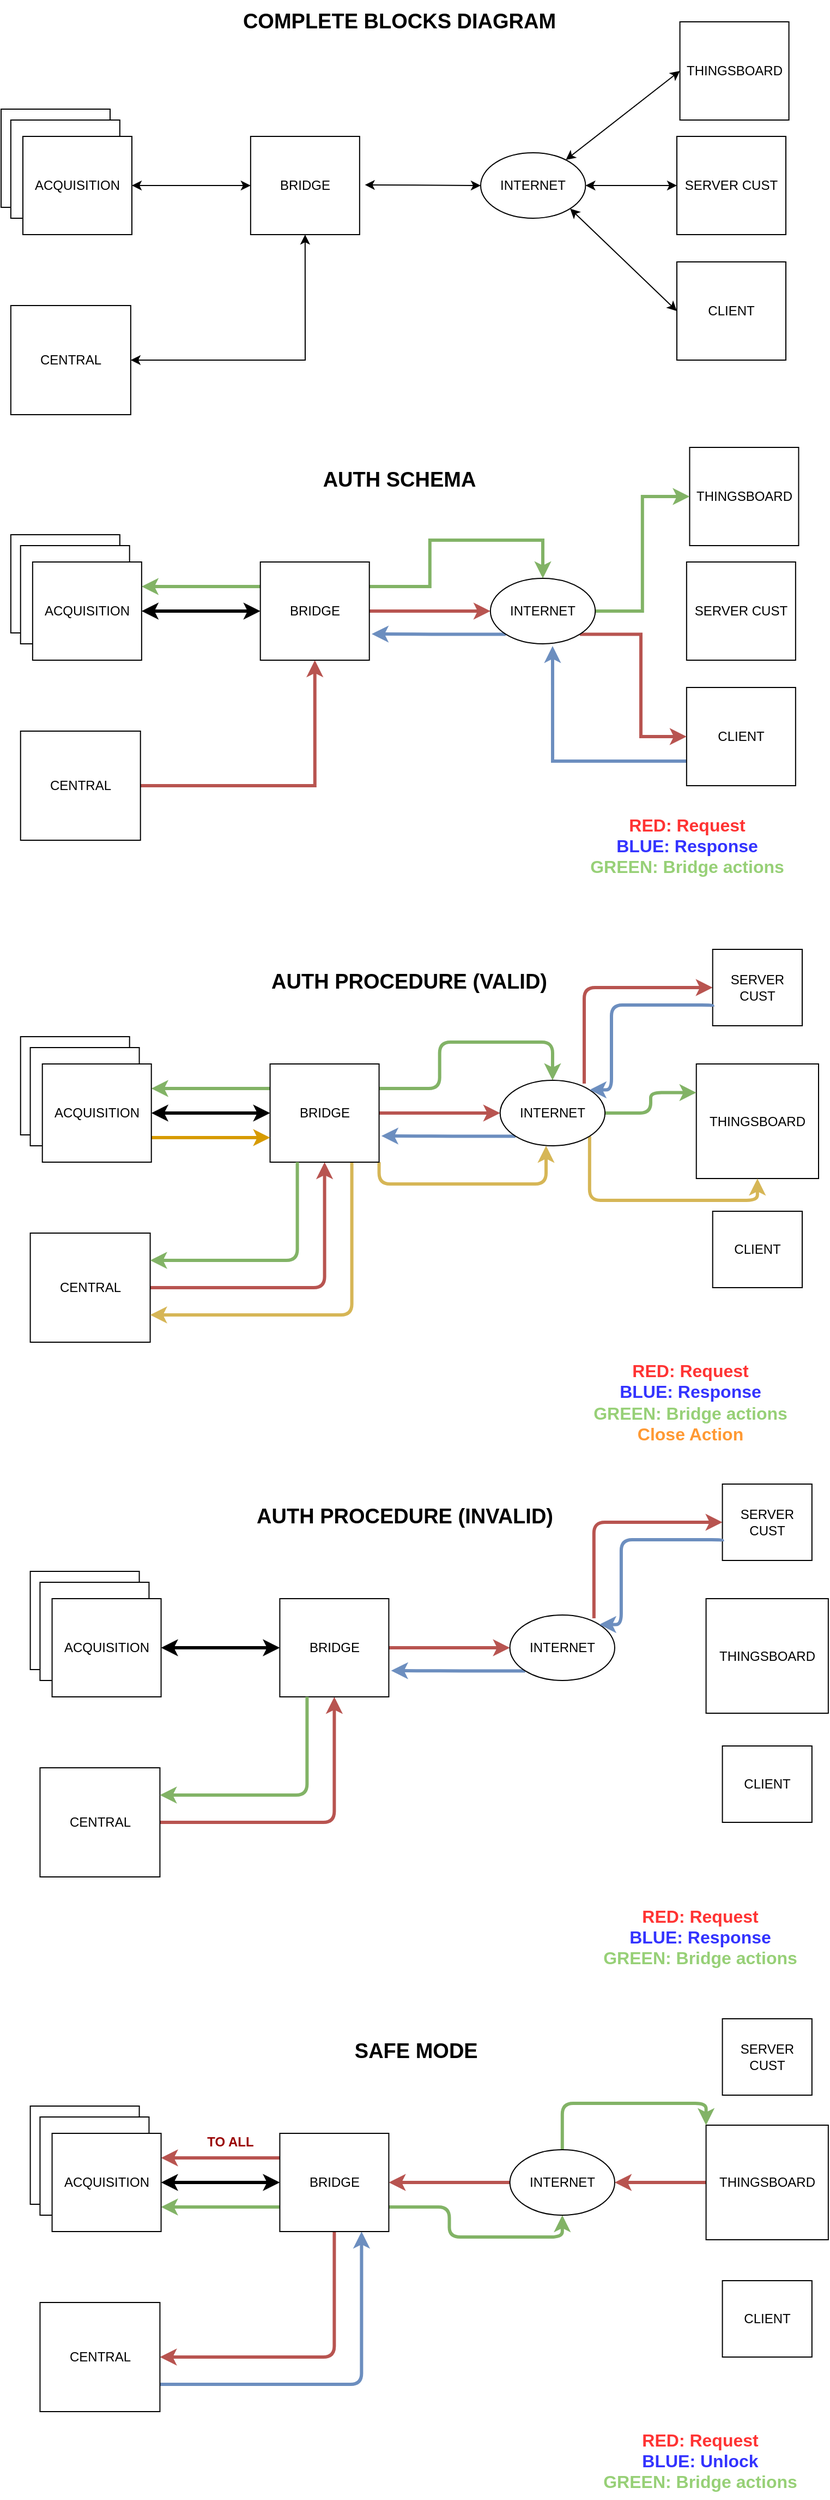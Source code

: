 <mxfile version="21.5.0" type="device" pages="2">
  <diagram name="Page-1" id="tv-AhiaSVwLx9br4D9yf">
    <mxGraphModel dx="1948" dy="828" grid="1" gridSize="10" guides="1" tooltips="1" connect="1" arrows="1" fold="1" page="1" pageScale="1" pageWidth="850" pageHeight="1100" math="0" shadow="0">
      <root>
        <mxCell id="0" />
        <mxCell id="1" parent="0" />
        <mxCell id="O8kWR0iNUAdugBbJLwA--17" value="" style="rounded=0;whiteSpace=wrap;html=1;fillColor=none;" parent="1" vertex="1">
          <mxGeometry x="-790" y="140" width="100" height="90" as="geometry" />
        </mxCell>
        <mxCell id="mGVc_dKUWnSlSUrjzq1a-13" value="CENTRAL" style="rounded=0;whiteSpace=wrap;html=1;" parent="1" vertex="1">
          <mxGeometry x="-781.07" y="320" width="110" height="100" as="geometry" />
        </mxCell>
        <mxCell id="O8kWR0iNUAdugBbJLwA--2" value="BRIDGE" style="rounded=0;whiteSpace=wrap;html=1;" parent="1" vertex="1">
          <mxGeometry x="-561.07" y="165" width="100" height="90" as="geometry" />
        </mxCell>
        <mxCell id="O8kWR0iNUAdugBbJLwA--4" value="THINGSBOARD" style="rounded=0;whiteSpace=wrap;html=1;" parent="1" vertex="1">
          <mxGeometry x="-167.2" y="60" width="100" height="90" as="geometry" />
        </mxCell>
        <mxCell id="O8kWR0iNUAdugBbJLwA--5" value="SERVER CUST" style="rounded=0;whiteSpace=wrap;html=1;" parent="1" vertex="1">
          <mxGeometry x="-170" y="165" width="100" height="90" as="geometry" />
        </mxCell>
        <mxCell id="O8kWR0iNUAdugBbJLwA--6" value="CLIENT" style="rounded=0;whiteSpace=wrap;html=1;" parent="1" vertex="1">
          <mxGeometry x="-170.0" y="280" width="100" height="90" as="geometry" />
        </mxCell>
        <mxCell id="O8kWR0iNUAdugBbJLwA--8" value="" style="endArrow=classic;startArrow=classic;html=1;rounded=0;entryX=0;entryY=0.5;entryDx=0;entryDy=0;exitX=1;exitY=0.5;exitDx=0;exitDy=0;" parent="1" source="O8kWR0iNUAdugBbJLwA--1" target="O8kWR0iNUAdugBbJLwA--2" edge="1">
          <mxGeometry width="50" height="50" relative="1" as="geometry">
            <mxPoint x="-600.07" y="260" as="sourcePoint" />
            <mxPoint x="-550.07" y="210" as="targetPoint" />
          </mxGeometry>
        </mxCell>
        <mxCell id="O8kWR0iNUAdugBbJLwA--9" value="INTERNET" style="ellipse;whiteSpace=wrap;html=1;" parent="1" vertex="1">
          <mxGeometry x="-350" y="180" width="96.2" height="60" as="geometry" />
        </mxCell>
        <mxCell id="O8kWR0iNUAdugBbJLwA--10" value="" style="endArrow=classic;startArrow=classic;html=1;rounded=0;entryX=0;entryY=0.5;entryDx=0;entryDy=0;exitX=1;exitY=0.5;exitDx=0;exitDy=0;" parent="1" target="O8kWR0iNUAdugBbJLwA--9" edge="1">
          <mxGeometry width="50" height="50" relative="1" as="geometry">
            <mxPoint x="-456.2" y="209.41" as="sourcePoint" />
            <mxPoint x="-356.2" y="209.41" as="targetPoint" />
          </mxGeometry>
        </mxCell>
        <mxCell id="O8kWR0iNUAdugBbJLwA--16" value="" style="rounded=0;whiteSpace=wrap;html=1;" parent="1" vertex="1">
          <mxGeometry x="-781.07" y="150" width="100" height="90" as="geometry" />
        </mxCell>
        <mxCell id="O8kWR0iNUAdugBbJLwA--13" value="" style="endArrow=classic;startArrow=classic;html=1;rounded=0;entryX=0;entryY=0.5;entryDx=0;entryDy=0;" parent="1" source="O8kWR0iNUAdugBbJLwA--9" target="O8kWR0iNUAdugBbJLwA--4" edge="1">
          <mxGeometry width="50" height="50" relative="1" as="geometry">
            <mxPoint x="-306.2" y="148.53" as="sourcePoint" />
            <mxPoint x="-200" y="149.12" as="targetPoint" />
          </mxGeometry>
        </mxCell>
        <mxCell id="O8kWR0iNUAdugBbJLwA--1" value="ACQUISITION" style="rounded=0;whiteSpace=wrap;html=1;" parent="1" vertex="1">
          <mxGeometry x="-770" y="165" width="100" height="90" as="geometry" />
        </mxCell>
        <mxCell id="O8kWR0iNUAdugBbJLwA--20" value="" style="endArrow=classic;startArrow=classic;html=1;rounded=0;exitX=1;exitY=0.5;exitDx=0;exitDy=0;entryX=0.5;entryY=1;entryDx=0;entryDy=0;" parent="1" source="mGVc_dKUWnSlSUrjzq1a-13" target="O8kWR0iNUAdugBbJLwA--2" edge="1">
          <mxGeometry width="50" height="50" relative="1" as="geometry">
            <mxPoint x="-611.27" y="360" as="sourcePoint" />
            <mxPoint x="-450" y="300" as="targetPoint" />
            <Array as="points">
              <mxPoint x="-511" y="370" />
            </Array>
          </mxGeometry>
        </mxCell>
        <mxCell id="O8kWR0iNUAdugBbJLwA--21" value="&lt;font style=&quot;font-size: 19px;&quot;&gt;&lt;b&gt;COMPLETE BLOCKS DIAGRAM&lt;/b&gt;&lt;/font&gt;" style="text;html=1;align=center;verticalAlign=middle;resizable=0;points=[];autosize=1;strokeColor=none;fillColor=none;" parent="1" vertex="1">
          <mxGeometry x="-580" y="40" width="310" height="40" as="geometry" />
        </mxCell>
        <mxCell id="O8kWR0iNUAdugBbJLwA--23" value="" style="endArrow=classic;startArrow=classic;html=1;rounded=0;entryX=0;entryY=0.5;entryDx=0;entryDy=0;exitX=1;exitY=0.5;exitDx=0;exitDy=0;" parent="1" source="O8kWR0iNUAdugBbJLwA--9" target="O8kWR0iNUAdugBbJLwA--5" edge="1">
          <mxGeometry width="50" height="50" relative="1" as="geometry">
            <mxPoint x="-262" y="197" as="sourcePoint" />
            <mxPoint x="-157" y="115" as="targetPoint" />
          </mxGeometry>
        </mxCell>
        <mxCell id="O8kWR0iNUAdugBbJLwA--24" value="" style="endArrow=classic;startArrow=classic;html=1;rounded=0;entryX=0;entryY=0.5;entryDx=0;entryDy=0;exitX=1;exitY=1;exitDx=0;exitDy=0;" parent="1" source="O8kWR0iNUAdugBbJLwA--9" target="O8kWR0iNUAdugBbJLwA--6" edge="1">
          <mxGeometry width="50" height="50" relative="1" as="geometry">
            <mxPoint x="-254" y="280" as="sourcePoint" />
            <mxPoint x="-160" y="280" as="targetPoint" />
          </mxGeometry>
        </mxCell>
        <mxCell id="0I3GiNlKsipCLSmOAgSQ-1" value="&lt;font style=&quot;font-size: 19px;&quot;&gt;&lt;b&gt;AUTH SCHEMA&lt;/b&gt;&lt;/font&gt;" style="text;html=1;align=center;verticalAlign=middle;resizable=0;points=[];autosize=1;strokeColor=none;fillColor=none;" vertex="1" parent="1">
          <mxGeometry x="-505" y="460" width="160" height="40" as="geometry" />
        </mxCell>
        <mxCell id="0I3GiNlKsipCLSmOAgSQ-2" value="" style="rounded=0;whiteSpace=wrap;html=1;fillColor=none;" vertex="1" parent="1">
          <mxGeometry x="-781.07" y="530" width="100" height="90" as="geometry" />
        </mxCell>
        <mxCell id="0I3GiNlKsipCLSmOAgSQ-17" style="edgeStyle=orthogonalEdgeStyle;rounded=0;orthogonalLoop=1;jettySize=auto;html=1;entryX=0.5;entryY=1;entryDx=0;entryDy=0;fillColor=#f8cecc;strokeColor=#b85450;strokeWidth=3;" edge="1" parent="1" source="0I3GiNlKsipCLSmOAgSQ-3" target="0I3GiNlKsipCLSmOAgSQ-4">
          <mxGeometry relative="1" as="geometry" />
        </mxCell>
        <mxCell id="0I3GiNlKsipCLSmOAgSQ-3" value="CENTRAL" style="rounded=0;whiteSpace=wrap;html=1;" vertex="1" parent="1">
          <mxGeometry x="-772.14" y="710" width="110" height="100" as="geometry" />
        </mxCell>
        <mxCell id="0I3GiNlKsipCLSmOAgSQ-18" style="edgeStyle=orthogonalEdgeStyle;rounded=0;orthogonalLoop=1;jettySize=auto;html=1;fillColor=#f8cecc;strokeColor=#b85450;strokeWidth=3;" edge="1" parent="1" source="0I3GiNlKsipCLSmOAgSQ-4" target="0I3GiNlKsipCLSmOAgSQ-9">
          <mxGeometry relative="1" as="geometry" />
        </mxCell>
        <mxCell id="0I3GiNlKsipCLSmOAgSQ-22" style="edgeStyle=orthogonalEdgeStyle;rounded=1;orthogonalLoop=1;jettySize=auto;html=1;exitX=0;exitY=0.25;exitDx=0;exitDy=0;entryX=1;entryY=0.25;entryDx=0;entryDy=0;fillColor=#d5e8d4;strokeColor=#82b366;strokeWidth=3;" edge="1" parent="1" source="0I3GiNlKsipCLSmOAgSQ-4" target="0I3GiNlKsipCLSmOAgSQ-13">
          <mxGeometry relative="1" as="geometry" />
        </mxCell>
        <mxCell id="0I3GiNlKsipCLSmOAgSQ-23" style="edgeStyle=orthogonalEdgeStyle;rounded=0;orthogonalLoop=1;jettySize=auto;html=1;exitX=1;exitY=0.25;exitDx=0;exitDy=0;entryX=0.5;entryY=0;entryDx=0;entryDy=0;fillColor=#d5e8d4;strokeColor=#82b366;strokeWidth=3;" edge="1" parent="1" source="0I3GiNlKsipCLSmOAgSQ-4" target="0I3GiNlKsipCLSmOAgSQ-9">
          <mxGeometry relative="1" as="geometry" />
        </mxCell>
        <mxCell id="0I3GiNlKsipCLSmOAgSQ-4" value="BRIDGE" style="rounded=0;whiteSpace=wrap;html=1;" vertex="1" parent="1">
          <mxGeometry x="-552.14" y="555" width="100" height="90" as="geometry" />
        </mxCell>
        <mxCell id="0I3GiNlKsipCLSmOAgSQ-5" value="THINGSBOARD" style="rounded=0;whiteSpace=wrap;html=1;" vertex="1" parent="1">
          <mxGeometry x="-158.27" y="450" width="100" height="90" as="geometry" />
        </mxCell>
        <mxCell id="0I3GiNlKsipCLSmOAgSQ-6" value="SERVER CUST" style="rounded=0;whiteSpace=wrap;html=1;" vertex="1" parent="1">
          <mxGeometry x="-161.07" y="555" width="100" height="90" as="geometry" />
        </mxCell>
        <mxCell id="0I3GiNlKsipCLSmOAgSQ-20" style="edgeStyle=orthogonalEdgeStyle;rounded=0;orthogonalLoop=1;jettySize=auto;html=1;exitX=0;exitY=0.75;exitDx=0;exitDy=0;entryX=0.593;entryY=1.033;entryDx=0;entryDy=0;entryPerimeter=0;fillColor=#dae8fc;strokeColor=#6c8ebf;strokeWidth=3;" edge="1" parent="1" source="0I3GiNlKsipCLSmOAgSQ-7" target="0I3GiNlKsipCLSmOAgSQ-9">
          <mxGeometry relative="1" as="geometry" />
        </mxCell>
        <mxCell id="0I3GiNlKsipCLSmOAgSQ-7" value="CLIENT" style="rounded=0;whiteSpace=wrap;html=1;" vertex="1" parent="1">
          <mxGeometry x="-161.07" y="670" width="100" height="90" as="geometry" />
        </mxCell>
        <mxCell id="0I3GiNlKsipCLSmOAgSQ-8" value="" style="endArrow=classic;startArrow=classic;html=1;rounded=0;entryX=0;entryY=0.5;entryDx=0;entryDy=0;exitX=1;exitY=0.5;exitDx=0;exitDy=0;strokeWidth=3;" edge="1" parent="1" source="0I3GiNlKsipCLSmOAgSQ-13" target="0I3GiNlKsipCLSmOAgSQ-4">
          <mxGeometry width="50" height="50" relative="1" as="geometry">
            <mxPoint x="-591.14" y="650" as="sourcePoint" />
            <mxPoint x="-541.14" y="600" as="targetPoint" />
          </mxGeometry>
        </mxCell>
        <mxCell id="0I3GiNlKsipCLSmOAgSQ-19" style="edgeStyle=orthogonalEdgeStyle;rounded=0;orthogonalLoop=1;jettySize=auto;html=1;exitX=1;exitY=1;exitDx=0;exitDy=0;entryX=0;entryY=0.5;entryDx=0;entryDy=0;fillColor=#f8cecc;strokeColor=#b85450;strokeWidth=3;" edge="1" parent="1" source="0I3GiNlKsipCLSmOAgSQ-9" target="0I3GiNlKsipCLSmOAgSQ-7">
          <mxGeometry relative="1" as="geometry" />
        </mxCell>
        <mxCell id="0I3GiNlKsipCLSmOAgSQ-21" style="edgeStyle=orthogonalEdgeStyle;rounded=0;orthogonalLoop=1;jettySize=auto;html=1;exitX=0;exitY=1;exitDx=0;exitDy=0;fillColor=#dae8fc;strokeColor=#6c8ebf;strokeWidth=3;" edge="1" parent="1" source="0I3GiNlKsipCLSmOAgSQ-9">
          <mxGeometry relative="1" as="geometry">
            <mxPoint x="-450" y="621" as="targetPoint" />
          </mxGeometry>
        </mxCell>
        <mxCell id="0I3GiNlKsipCLSmOAgSQ-24" style="edgeStyle=orthogonalEdgeStyle;rounded=0;orthogonalLoop=1;jettySize=auto;html=1;exitX=1;exitY=0.5;exitDx=0;exitDy=0;entryX=0;entryY=0.5;entryDx=0;entryDy=0;fillColor=#d5e8d4;strokeColor=#82b366;strokeWidth=3;" edge="1" parent="1" source="0I3GiNlKsipCLSmOAgSQ-9" target="0I3GiNlKsipCLSmOAgSQ-5">
          <mxGeometry relative="1" as="geometry" />
        </mxCell>
        <mxCell id="0I3GiNlKsipCLSmOAgSQ-9" value="INTERNET" style="ellipse;whiteSpace=wrap;html=1;" vertex="1" parent="1">
          <mxGeometry x="-341.07" y="570" width="96.2" height="60" as="geometry" />
        </mxCell>
        <mxCell id="0I3GiNlKsipCLSmOAgSQ-11" value="" style="rounded=0;whiteSpace=wrap;html=1;" vertex="1" parent="1">
          <mxGeometry x="-772.14" y="540" width="100" height="90" as="geometry" />
        </mxCell>
        <mxCell id="0I3GiNlKsipCLSmOAgSQ-13" value="ACQUISITION" style="rounded=0;whiteSpace=wrap;html=1;" vertex="1" parent="1">
          <mxGeometry x="-761.07" y="555" width="100" height="90" as="geometry" />
        </mxCell>
        <mxCell id="0I3GiNlKsipCLSmOAgSQ-26" value="&lt;font style=&quot;font-size: 19px;&quot;&gt;&lt;b&gt;AUTH PROCEDURE (VALID)&lt;/b&gt;&lt;/font&gt;" style="text;html=1;align=center;verticalAlign=middle;resizable=0;points=[];autosize=1;strokeColor=none;fillColor=none;" vertex="1" parent="1">
          <mxGeometry x="-556.07" y="920" width="280" height="40" as="geometry" />
        </mxCell>
        <mxCell id="0I3GiNlKsipCLSmOAgSQ-27" value="" style="rounded=0;whiteSpace=wrap;html=1;fillColor=none;" vertex="1" parent="1">
          <mxGeometry x="-772.14" y="990" width="100" height="90" as="geometry" />
        </mxCell>
        <mxCell id="0I3GiNlKsipCLSmOAgSQ-28" style="edgeStyle=orthogonalEdgeStyle;rounded=1;orthogonalLoop=1;jettySize=auto;html=1;entryX=0.5;entryY=1;entryDx=0;entryDy=0;fillColor=#f8cecc;strokeColor=#b85450;strokeWidth=3;" edge="1" parent="1" source="0I3GiNlKsipCLSmOAgSQ-29" target="0I3GiNlKsipCLSmOAgSQ-33">
          <mxGeometry relative="1" as="geometry" />
        </mxCell>
        <mxCell id="0I3GiNlKsipCLSmOAgSQ-29" value="CENTRAL" style="rounded=0;whiteSpace=wrap;html=1;" vertex="1" parent="1">
          <mxGeometry x="-763.21" y="1170" width="110" height="100" as="geometry" />
        </mxCell>
        <mxCell id="0I3GiNlKsipCLSmOAgSQ-30" style="edgeStyle=orthogonalEdgeStyle;rounded=1;orthogonalLoop=1;jettySize=auto;html=1;fillColor=#f8cecc;strokeColor=#b85450;strokeWidth=3;" edge="1" parent="1" source="0I3GiNlKsipCLSmOAgSQ-33" target="0I3GiNlKsipCLSmOAgSQ-42">
          <mxGeometry relative="1" as="geometry" />
        </mxCell>
        <mxCell id="0I3GiNlKsipCLSmOAgSQ-31" style="edgeStyle=orthogonalEdgeStyle;rounded=1;orthogonalLoop=1;jettySize=auto;html=1;exitX=0;exitY=0.25;exitDx=0;exitDy=0;entryX=1;entryY=0.25;entryDx=0;entryDy=0;fillColor=#d5e8d4;strokeColor=#82b366;strokeWidth=3;" edge="1" parent="1" source="0I3GiNlKsipCLSmOAgSQ-33" target="0I3GiNlKsipCLSmOAgSQ-44">
          <mxGeometry relative="1" as="geometry" />
        </mxCell>
        <mxCell id="0I3GiNlKsipCLSmOAgSQ-32" style="edgeStyle=orthogonalEdgeStyle;rounded=1;orthogonalLoop=1;jettySize=auto;html=1;exitX=1;exitY=0.25;exitDx=0;exitDy=0;entryX=0.5;entryY=0;entryDx=0;entryDy=0;fillColor=#d5e8d4;strokeColor=#82b366;strokeWidth=3;" edge="1" parent="1" source="0I3GiNlKsipCLSmOAgSQ-33" target="0I3GiNlKsipCLSmOAgSQ-42">
          <mxGeometry relative="1" as="geometry" />
        </mxCell>
        <mxCell id="0I3GiNlKsipCLSmOAgSQ-50" style="edgeStyle=orthogonalEdgeStyle;rounded=1;orthogonalLoop=1;jettySize=auto;html=1;exitX=0.75;exitY=1;exitDx=0;exitDy=0;entryX=1;entryY=0.75;entryDx=0;entryDy=0;strokeWidth=3;fillColor=#fff2cc;strokeColor=#d6b656;" edge="1" parent="1" source="0I3GiNlKsipCLSmOAgSQ-33" target="0I3GiNlKsipCLSmOAgSQ-29">
          <mxGeometry relative="1" as="geometry" />
        </mxCell>
        <mxCell id="0I3GiNlKsipCLSmOAgSQ-51" style="edgeStyle=orthogonalEdgeStyle;rounded=1;orthogonalLoop=1;jettySize=auto;html=1;exitX=1;exitY=1;exitDx=0;exitDy=0;entryX=0.438;entryY=1;entryDx=0;entryDy=0;entryPerimeter=0;fillColor=#fff2cc;strokeColor=#d6b656;strokeWidth=3;" edge="1" parent="1" source="0I3GiNlKsipCLSmOAgSQ-33" target="0I3GiNlKsipCLSmOAgSQ-42">
          <mxGeometry relative="1" as="geometry" />
        </mxCell>
        <mxCell id="0I3GiNlKsipCLSmOAgSQ-33" value="BRIDGE" style="rounded=0;whiteSpace=wrap;html=1;" vertex="1" parent="1">
          <mxGeometry x="-543.21" y="1015" width="100" height="90" as="geometry" />
        </mxCell>
        <mxCell id="0I3GiNlKsipCLSmOAgSQ-34" value="THINGSBOARD" style="rounded=0;whiteSpace=wrap;html=1;" vertex="1" parent="1">
          <mxGeometry x="-152.14" y="1015" width="112.14" height="105" as="geometry" />
        </mxCell>
        <mxCell id="0I3GiNlKsipCLSmOAgSQ-37" value="CLIENT" style="rounded=0;whiteSpace=wrap;html=1;" vertex="1" parent="1">
          <mxGeometry x="-137.14" y="1150" width="82.14" height="70" as="geometry" />
        </mxCell>
        <mxCell id="0I3GiNlKsipCLSmOAgSQ-38" value="" style="endArrow=classic;startArrow=classic;html=1;rounded=1;entryX=0;entryY=0.5;entryDx=0;entryDy=0;exitX=1;exitY=0.5;exitDx=0;exitDy=0;strokeWidth=3;" edge="1" parent="1" source="0I3GiNlKsipCLSmOAgSQ-44" target="0I3GiNlKsipCLSmOAgSQ-33">
          <mxGeometry width="50" height="50" relative="1" as="geometry">
            <mxPoint x="-582.21" y="1110" as="sourcePoint" />
            <mxPoint x="-532.21" y="1060" as="targetPoint" />
          </mxGeometry>
        </mxCell>
        <mxCell id="0I3GiNlKsipCLSmOAgSQ-40" style="edgeStyle=orthogonalEdgeStyle;rounded=1;orthogonalLoop=1;jettySize=auto;html=1;exitX=0;exitY=1;exitDx=0;exitDy=0;fillColor=#dae8fc;strokeColor=#6c8ebf;strokeWidth=3;" edge="1" parent="1" source="0I3GiNlKsipCLSmOAgSQ-42">
          <mxGeometry relative="1" as="geometry">
            <mxPoint x="-441.07" y="1081" as="targetPoint" />
          </mxGeometry>
        </mxCell>
        <mxCell id="0I3GiNlKsipCLSmOAgSQ-41" style="edgeStyle=orthogonalEdgeStyle;rounded=1;orthogonalLoop=1;jettySize=auto;html=1;exitX=1;exitY=0.5;exitDx=0;exitDy=0;entryX=0;entryY=0.25;entryDx=0;entryDy=0;fillColor=#d5e8d4;strokeColor=#82b366;strokeWidth=3;" edge="1" parent="1" source="0I3GiNlKsipCLSmOAgSQ-42" target="0I3GiNlKsipCLSmOAgSQ-34">
          <mxGeometry relative="1" as="geometry" />
        </mxCell>
        <mxCell id="0I3GiNlKsipCLSmOAgSQ-85" style="edgeStyle=orthogonalEdgeStyle;rounded=1;orthogonalLoop=1;jettySize=auto;html=1;exitX=1;exitY=1;exitDx=0;exitDy=0;entryX=0.5;entryY=1;entryDx=0;entryDy=0;fillColor=#fff2cc;strokeColor=#d6b656;strokeWidth=3;" edge="1" parent="1" source="0I3GiNlKsipCLSmOAgSQ-42" target="0I3GiNlKsipCLSmOAgSQ-34">
          <mxGeometry relative="1" as="geometry">
            <Array as="points">
              <mxPoint x="-250" y="1140" />
              <mxPoint x="-96" y="1140" />
            </Array>
          </mxGeometry>
        </mxCell>
        <mxCell id="0I3GiNlKsipCLSmOAgSQ-111" style="edgeStyle=orthogonalEdgeStyle;rounded=1;orthogonalLoop=1;jettySize=auto;html=1;exitX=0.802;exitY=0.05;exitDx=0;exitDy=0;entryX=0;entryY=0.5;entryDx=0;entryDy=0;fillColor=#f8cecc;strokeColor=#b85450;strokeWidth=3;exitPerimeter=0;" edge="1" parent="1" source="0I3GiNlKsipCLSmOAgSQ-42" target="0I3GiNlKsipCLSmOAgSQ-84">
          <mxGeometry relative="1" as="geometry">
            <Array as="points">
              <mxPoint x="-255" y="945" />
            </Array>
          </mxGeometry>
        </mxCell>
        <mxCell id="0I3GiNlKsipCLSmOAgSQ-42" value="INTERNET" style="ellipse;whiteSpace=wrap;html=1;" vertex="1" parent="1">
          <mxGeometry x="-332.14" y="1030" width="96.2" height="60" as="geometry" />
        </mxCell>
        <mxCell id="0I3GiNlKsipCLSmOAgSQ-43" value="" style="rounded=0;whiteSpace=wrap;html=1;" vertex="1" parent="1">
          <mxGeometry x="-763.21" y="1000" width="100" height="90" as="geometry" />
        </mxCell>
        <mxCell id="0I3GiNlKsipCLSmOAgSQ-49" style="edgeStyle=orthogonalEdgeStyle;rounded=1;orthogonalLoop=1;jettySize=auto;html=1;exitX=1;exitY=0.75;exitDx=0;exitDy=0;entryX=0;entryY=0.75;entryDx=0;entryDy=0;fillColor=#ffe6cc;strokeColor=#d79b00;strokeWidth=3;" edge="1" parent="1" source="0I3GiNlKsipCLSmOAgSQ-44" target="0I3GiNlKsipCLSmOAgSQ-33">
          <mxGeometry relative="1" as="geometry" />
        </mxCell>
        <mxCell id="0I3GiNlKsipCLSmOAgSQ-44" value="ACQUISITION" style="rounded=0;whiteSpace=wrap;html=1;" vertex="1" parent="1">
          <mxGeometry x="-752.14" y="1015" width="100" height="90" as="geometry" />
        </mxCell>
        <mxCell id="0I3GiNlKsipCLSmOAgSQ-45" value="&lt;font style=&quot;font-size: 16px;&quot;&gt;&lt;b&gt;&lt;font color=&quot;#ff3333&quot;&gt;RED: Request&lt;br&gt;&lt;/font&gt;&lt;font color=&quot;#3333ff&quot;&gt;BLUE: Response&lt;/font&gt;&lt;br&gt;&lt;font color=&quot;#97d077&quot;&gt;GREEN: Bridge actions&lt;/font&gt;&lt;br&gt;&lt;font color=&quot;#ff9933&quot;&gt;Close Action&lt;/font&gt;&lt;br&gt;&lt;/b&gt;&lt;/font&gt;" style="text;html=1;align=center;verticalAlign=middle;resizable=0;points=[];autosize=1;strokeColor=none;fillColor=none;" vertex="1" parent="1">
          <mxGeometry x="-258.27" y="1280" width="200" height="90" as="geometry" />
        </mxCell>
        <mxCell id="0I3GiNlKsipCLSmOAgSQ-47" style="edgeStyle=orthogonalEdgeStyle;rounded=1;orthogonalLoop=1;jettySize=auto;html=1;exitX=0.25;exitY=1;exitDx=0;exitDy=0;entryX=1;entryY=0.25;entryDx=0;entryDy=0;fillColor=#d5e8d4;strokeColor=#82b366;strokeWidth=3;" edge="1" parent="1" source="0I3GiNlKsipCLSmOAgSQ-33" target="0I3GiNlKsipCLSmOAgSQ-29">
          <mxGeometry relative="1" as="geometry">
            <mxPoint x="-533" y="1048" as="sourcePoint" />
            <mxPoint x="-642" y="1048" as="targetPoint" />
          </mxGeometry>
        </mxCell>
        <mxCell id="0I3GiNlKsipCLSmOAgSQ-53" value="&lt;font style=&quot;font-size: 16px;&quot;&gt;&lt;b&gt;&lt;font color=&quot;#ff3333&quot;&gt;RED: Request&lt;br&gt;&lt;/font&gt;&lt;font color=&quot;#3333ff&quot;&gt;BLUE: Response&lt;/font&gt;&lt;br&gt;&lt;font color=&quot;#97d077&quot;&gt;GREEN: Bridge actions&lt;/font&gt;&lt;br&gt;&lt;/b&gt;&lt;/font&gt;" style="text;html=1;align=center;verticalAlign=middle;resizable=0;points=[];autosize=1;strokeColor=none;fillColor=none;" vertex="1" parent="1">
          <mxGeometry x="-261.07" y="780" width="200" height="70" as="geometry" />
        </mxCell>
        <mxCell id="0I3GiNlKsipCLSmOAgSQ-84" value="SERVER CUST" style="rounded=0;whiteSpace=wrap;html=1;" vertex="1" parent="1">
          <mxGeometry x="-137.14" y="910" width="82.14" height="70" as="geometry" />
        </mxCell>
        <mxCell id="0I3GiNlKsipCLSmOAgSQ-112" style="edgeStyle=orthogonalEdgeStyle;rounded=1;orthogonalLoop=1;jettySize=auto;html=1;exitX=0;exitY=0.75;exitDx=0;exitDy=0;fillColor=#dae8fc;strokeColor=#6c8ebf;strokeWidth=3;entryX=1;entryY=0;entryDx=0;entryDy=0;" edge="1" parent="1" source="0I3GiNlKsipCLSmOAgSQ-84" target="0I3GiNlKsipCLSmOAgSQ-42">
          <mxGeometry relative="1" as="geometry">
            <mxPoint x="-220" y="1040" as="targetPoint" />
            <mxPoint x="-218" y="880" as="sourcePoint" />
            <Array as="points">
              <mxPoint x="-137" y="961" />
              <mxPoint x="-230" y="961" />
              <mxPoint x="-230" y="1039" />
            </Array>
          </mxGeometry>
        </mxCell>
        <mxCell id="0I3GiNlKsipCLSmOAgSQ-113" value="&lt;font style=&quot;font-size: 19px;&quot;&gt;&lt;b&gt;AUTH PROCEDURE (INVALID)&lt;/b&gt;&lt;/font&gt;" style="text;html=1;align=center;verticalAlign=middle;resizable=0;points=[];autosize=1;strokeColor=none;fillColor=none;" vertex="1" parent="1">
          <mxGeometry x="-570" y="1410" width="300" height="40" as="geometry" />
        </mxCell>
        <mxCell id="0I3GiNlKsipCLSmOAgSQ-114" value="" style="rounded=0;whiteSpace=wrap;html=1;fillColor=none;" vertex="1" parent="1">
          <mxGeometry x="-763.21" y="1480" width="100" height="90" as="geometry" />
        </mxCell>
        <mxCell id="0I3GiNlKsipCLSmOAgSQ-115" style="edgeStyle=orthogonalEdgeStyle;rounded=1;orthogonalLoop=1;jettySize=auto;html=1;entryX=0.5;entryY=1;entryDx=0;entryDy=0;fillColor=#f8cecc;strokeColor=#b85450;strokeWidth=3;" edge="1" parent="1" source="0I3GiNlKsipCLSmOAgSQ-116" target="0I3GiNlKsipCLSmOAgSQ-122">
          <mxGeometry relative="1" as="geometry" />
        </mxCell>
        <mxCell id="0I3GiNlKsipCLSmOAgSQ-116" value="CENTRAL" style="rounded=0;whiteSpace=wrap;html=1;" vertex="1" parent="1">
          <mxGeometry x="-754.28" y="1660" width="110" height="100" as="geometry" />
        </mxCell>
        <mxCell id="0I3GiNlKsipCLSmOAgSQ-117" style="edgeStyle=orthogonalEdgeStyle;rounded=1;orthogonalLoop=1;jettySize=auto;html=1;fillColor=#f8cecc;strokeColor=#b85450;strokeWidth=3;" edge="1" parent="1" source="0I3GiNlKsipCLSmOAgSQ-122" target="0I3GiNlKsipCLSmOAgSQ-130">
          <mxGeometry relative="1" as="geometry" />
        </mxCell>
        <mxCell id="0I3GiNlKsipCLSmOAgSQ-122" value="BRIDGE" style="rounded=0;whiteSpace=wrap;html=1;" vertex="1" parent="1">
          <mxGeometry x="-534.28" y="1505" width="100" height="90" as="geometry" />
        </mxCell>
        <mxCell id="0I3GiNlKsipCLSmOAgSQ-123" value="THINGSBOARD" style="rounded=0;whiteSpace=wrap;html=1;" vertex="1" parent="1">
          <mxGeometry x="-143.21" y="1505" width="112.14" height="105" as="geometry" />
        </mxCell>
        <mxCell id="0I3GiNlKsipCLSmOAgSQ-124" value="CLIENT" style="rounded=0;whiteSpace=wrap;html=1;" vertex="1" parent="1">
          <mxGeometry x="-128.21" y="1640" width="82.14" height="70" as="geometry" />
        </mxCell>
        <mxCell id="0I3GiNlKsipCLSmOAgSQ-125" value="" style="endArrow=classic;startArrow=classic;html=1;rounded=1;entryX=0;entryY=0.5;entryDx=0;entryDy=0;exitX=1;exitY=0.5;exitDx=0;exitDy=0;strokeWidth=3;" edge="1" parent="1" source="0I3GiNlKsipCLSmOAgSQ-133" target="0I3GiNlKsipCLSmOAgSQ-122">
          <mxGeometry width="50" height="50" relative="1" as="geometry">
            <mxPoint x="-573.28" y="1600" as="sourcePoint" />
            <mxPoint x="-523.28" y="1550" as="targetPoint" />
          </mxGeometry>
        </mxCell>
        <mxCell id="0I3GiNlKsipCLSmOAgSQ-126" style="edgeStyle=orthogonalEdgeStyle;rounded=1;orthogonalLoop=1;jettySize=auto;html=1;exitX=0;exitY=1;exitDx=0;exitDy=0;fillColor=#dae8fc;strokeColor=#6c8ebf;strokeWidth=3;" edge="1" parent="1" source="0I3GiNlKsipCLSmOAgSQ-130">
          <mxGeometry relative="1" as="geometry">
            <mxPoint x="-432.14" y="1571" as="targetPoint" />
          </mxGeometry>
        </mxCell>
        <mxCell id="0I3GiNlKsipCLSmOAgSQ-129" style="edgeStyle=orthogonalEdgeStyle;rounded=1;orthogonalLoop=1;jettySize=auto;html=1;exitX=0.802;exitY=0.05;exitDx=0;exitDy=0;entryX=0;entryY=0.5;entryDx=0;entryDy=0;fillColor=#f8cecc;strokeColor=#b85450;strokeWidth=3;exitPerimeter=0;" edge="1" parent="1" source="0I3GiNlKsipCLSmOAgSQ-130" target="0I3GiNlKsipCLSmOAgSQ-136">
          <mxGeometry relative="1" as="geometry">
            <Array as="points">
              <mxPoint x="-246.07" y="1435" />
            </Array>
          </mxGeometry>
        </mxCell>
        <mxCell id="0I3GiNlKsipCLSmOAgSQ-130" value="INTERNET" style="ellipse;whiteSpace=wrap;html=1;" vertex="1" parent="1">
          <mxGeometry x="-323.21" y="1520" width="96.2" height="60" as="geometry" />
        </mxCell>
        <mxCell id="0I3GiNlKsipCLSmOAgSQ-131" value="" style="rounded=0;whiteSpace=wrap;html=1;" vertex="1" parent="1">
          <mxGeometry x="-754.28" y="1490" width="100" height="90" as="geometry" />
        </mxCell>
        <mxCell id="0I3GiNlKsipCLSmOAgSQ-133" value="ACQUISITION" style="rounded=0;whiteSpace=wrap;html=1;" vertex="1" parent="1">
          <mxGeometry x="-743.21" y="1505" width="100" height="90" as="geometry" />
        </mxCell>
        <mxCell id="0I3GiNlKsipCLSmOAgSQ-134" value="&lt;font style=&quot;font-size: 16px;&quot;&gt;&lt;b&gt;&lt;font color=&quot;#ff3333&quot;&gt;RED: Request&lt;br&gt;&lt;/font&gt;&lt;font color=&quot;#3333ff&quot;&gt;BLUE: Response&lt;/font&gt;&lt;br&gt;&lt;font color=&quot;#97d077&quot;&gt;GREEN: Bridge actions&lt;/font&gt;&lt;br&gt;&lt;/b&gt;&lt;/font&gt;" style="text;html=1;align=center;verticalAlign=middle;resizable=0;points=[];autosize=1;strokeColor=none;fillColor=none;" vertex="1" parent="1">
          <mxGeometry x="-249.34" y="1780" width="200" height="70" as="geometry" />
        </mxCell>
        <mxCell id="0I3GiNlKsipCLSmOAgSQ-135" style="edgeStyle=orthogonalEdgeStyle;rounded=1;orthogonalLoop=1;jettySize=auto;html=1;exitX=0.25;exitY=1;exitDx=0;exitDy=0;entryX=1;entryY=0.25;entryDx=0;entryDy=0;fillColor=#d5e8d4;strokeColor=#82b366;strokeWidth=3;" edge="1" parent="1" source="0I3GiNlKsipCLSmOAgSQ-122" target="0I3GiNlKsipCLSmOAgSQ-116">
          <mxGeometry relative="1" as="geometry">
            <mxPoint x="-524.07" y="1538" as="sourcePoint" />
            <mxPoint x="-633.07" y="1538" as="targetPoint" />
          </mxGeometry>
        </mxCell>
        <mxCell id="0I3GiNlKsipCLSmOAgSQ-136" value="SERVER CUST" style="rounded=0;whiteSpace=wrap;html=1;" vertex="1" parent="1">
          <mxGeometry x="-128.21" y="1400" width="82.14" height="70" as="geometry" />
        </mxCell>
        <mxCell id="0I3GiNlKsipCLSmOAgSQ-137" style="edgeStyle=orthogonalEdgeStyle;rounded=1;orthogonalLoop=1;jettySize=auto;html=1;exitX=0;exitY=0.75;exitDx=0;exitDy=0;fillColor=#dae8fc;strokeColor=#6c8ebf;strokeWidth=3;entryX=1;entryY=0;entryDx=0;entryDy=0;" edge="1" parent="1" source="0I3GiNlKsipCLSmOAgSQ-136" target="0I3GiNlKsipCLSmOAgSQ-130">
          <mxGeometry relative="1" as="geometry">
            <mxPoint x="-211.07" y="1530" as="targetPoint" />
            <mxPoint x="-209.07" y="1370" as="sourcePoint" />
            <Array as="points">
              <mxPoint x="-128.07" y="1451" />
              <mxPoint x="-221.07" y="1451" />
              <mxPoint x="-221.07" y="1529" />
            </Array>
          </mxGeometry>
        </mxCell>
        <mxCell id="0I3GiNlKsipCLSmOAgSQ-138" value="&lt;font style=&quot;font-size: 19px;&quot;&gt;&lt;b&gt;SAFE MODE&amp;nbsp;&lt;/b&gt;&lt;/font&gt;" style="text;html=1;align=center;verticalAlign=middle;resizable=0;points=[];autosize=1;strokeColor=none;fillColor=none;" vertex="1" parent="1">
          <mxGeometry x="-477.14" y="1900" width="140" height="40" as="geometry" />
        </mxCell>
        <mxCell id="0I3GiNlKsipCLSmOAgSQ-139" value="" style="rounded=0;whiteSpace=wrap;html=1;fillColor=none;" vertex="1" parent="1">
          <mxGeometry x="-763.21" y="1970" width="100" height="90" as="geometry" />
        </mxCell>
        <mxCell id="0I3GiNlKsipCLSmOAgSQ-140" style="edgeStyle=orthogonalEdgeStyle;rounded=1;orthogonalLoop=1;jettySize=auto;html=1;fillColor=#f8cecc;strokeColor=#b85450;strokeWidth=3;exitX=0.5;exitY=1;exitDx=0;exitDy=0;entryX=1;entryY=0.5;entryDx=0;entryDy=0;" edge="1" parent="1" source="0I3GiNlKsipCLSmOAgSQ-147" target="0I3GiNlKsipCLSmOAgSQ-141">
          <mxGeometry relative="1" as="geometry" />
        </mxCell>
        <mxCell id="0I3GiNlKsipCLSmOAgSQ-165" style="edgeStyle=orthogonalEdgeStyle;rounded=1;orthogonalLoop=1;jettySize=auto;html=1;exitX=1;exitY=0.75;exitDx=0;exitDy=0;entryX=0.75;entryY=1;entryDx=0;entryDy=0;strokeWidth=3;fillColor=#dae8fc;strokeColor=#6c8ebf;" edge="1" parent="1" source="0I3GiNlKsipCLSmOAgSQ-141" target="0I3GiNlKsipCLSmOAgSQ-147">
          <mxGeometry relative="1" as="geometry" />
        </mxCell>
        <mxCell id="0I3GiNlKsipCLSmOAgSQ-141" value="CENTRAL" style="rounded=0;whiteSpace=wrap;html=1;" vertex="1" parent="1">
          <mxGeometry x="-754.28" y="2150" width="110" height="100" as="geometry" />
        </mxCell>
        <mxCell id="0I3GiNlKsipCLSmOAgSQ-142" style="edgeStyle=orthogonalEdgeStyle;rounded=1;orthogonalLoop=1;jettySize=auto;html=1;fillColor=#f8cecc;strokeColor=#b85450;strokeWidth=3;" edge="1" parent="1" source="0I3GiNlKsipCLSmOAgSQ-155" target="0I3GiNlKsipCLSmOAgSQ-147">
          <mxGeometry relative="1" as="geometry" />
        </mxCell>
        <mxCell id="0I3GiNlKsipCLSmOAgSQ-143" style="edgeStyle=orthogonalEdgeStyle;rounded=1;orthogonalLoop=1;jettySize=auto;html=1;exitX=0;exitY=0.25;exitDx=0;exitDy=0;entryX=1;entryY=0.25;entryDx=0;entryDy=0;fillColor=#f8cecc;strokeColor=#b85450;strokeWidth=3;" edge="1" parent="1" source="0I3GiNlKsipCLSmOAgSQ-147" target="0I3GiNlKsipCLSmOAgSQ-158">
          <mxGeometry relative="1" as="geometry" />
        </mxCell>
        <mxCell id="0I3GiNlKsipCLSmOAgSQ-166" style="edgeStyle=orthogonalEdgeStyle;rounded=1;orthogonalLoop=1;jettySize=auto;html=1;exitX=0;exitY=0.75;exitDx=0;exitDy=0;strokeWidth=3;fillColor=#d5e8d4;strokeColor=#82b366;entryX=1;entryY=0.75;entryDx=0;entryDy=0;" edge="1" parent="1" source="0I3GiNlKsipCLSmOAgSQ-147" target="0I3GiNlKsipCLSmOAgSQ-158">
          <mxGeometry relative="1" as="geometry">
            <mxPoint x="-610" y="2090" as="targetPoint" />
          </mxGeometry>
        </mxCell>
        <mxCell id="0I3GiNlKsipCLSmOAgSQ-167" style="edgeStyle=orthogonalEdgeStyle;rounded=1;orthogonalLoop=1;jettySize=auto;html=1;exitX=1;exitY=0.75;exitDx=0;exitDy=0;entryX=0.5;entryY=1;entryDx=0;entryDy=0;fillColor=#d5e8d4;strokeColor=#82b366;strokeWidth=3;" edge="1" parent="1" source="0I3GiNlKsipCLSmOAgSQ-147" target="0I3GiNlKsipCLSmOAgSQ-155">
          <mxGeometry relative="1" as="geometry" />
        </mxCell>
        <mxCell id="0I3GiNlKsipCLSmOAgSQ-147" value="BRIDGE" style="rounded=0;whiteSpace=wrap;html=1;" vertex="1" parent="1">
          <mxGeometry x="-534.28" y="1995" width="100" height="90" as="geometry" />
        </mxCell>
        <mxCell id="0I3GiNlKsipCLSmOAgSQ-162" style="edgeStyle=orthogonalEdgeStyle;rounded=1;orthogonalLoop=1;jettySize=auto;html=1;exitX=0;exitY=0.5;exitDx=0;exitDy=0;entryX=1;entryY=0.5;entryDx=0;entryDy=0;fillColor=#f8cecc;strokeColor=#b85450;strokeWidth=3;" edge="1" parent="1" source="0I3GiNlKsipCLSmOAgSQ-148" target="0I3GiNlKsipCLSmOAgSQ-155">
          <mxGeometry relative="1" as="geometry" />
        </mxCell>
        <mxCell id="0I3GiNlKsipCLSmOAgSQ-148" value="THINGSBOARD" style="rounded=0;whiteSpace=wrap;html=1;" vertex="1" parent="1">
          <mxGeometry x="-143.21" y="1987.5" width="112.14" height="105" as="geometry" />
        </mxCell>
        <mxCell id="0I3GiNlKsipCLSmOAgSQ-149" value="CLIENT" style="rounded=0;whiteSpace=wrap;html=1;" vertex="1" parent="1">
          <mxGeometry x="-128.21" y="2130" width="82.14" height="70" as="geometry" />
        </mxCell>
        <mxCell id="0I3GiNlKsipCLSmOAgSQ-150" value="" style="endArrow=classic;startArrow=classic;html=1;rounded=1;entryX=0;entryY=0.5;entryDx=0;entryDy=0;exitX=1;exitY=0.5;exitDx=0;exitDy=0;strokeWidth=3;" edge="1" parent="1" source="0I3GiNlKsipCLSmOAgSQ-158" target="0I3GiNlKsipCLSmOAgSQ-147">
          <mxGeometry width="50" height="50" relative="1" as="geometry">
            <mxPoint x="-573.28" y="2090" as="sourcePoint" />
            <mxPoint x="-523.28" y="2040" as="targetPoint" />
          </mxGeometry>
        </mxCell>
        <mxCell id="0I3GiNlKsipCLSmOAgSQ-168" style="edgeStyle=orthogonalEdgeStyle;rounded=1;orthogonalLoop=1;jettySize=auto;html=1;exitX=0.5;exitY=0;exitDx=0;exitDy=0;entryX=0;entryY=0;entryDx=0;entryDy=0;fillColor=#d5e8d4;strokeColor=#82b366;strokeWidth=3;" edge="1" parent="1" source="0I3GiNlKsipCLSmOAgSQ-155" target="0I3GiNlKsipCLSmOAgSQ-148">
          <mxGeometry relative="1" as="geometry" />
        </mxCell>
        <mxCell id="0I3GiNlKsipCLSmOAgSQ-155" value="INTERNET" style="ellipse;whiteSpace=wrap;html=1;" vertex="1" parent="1">
          <mxGeometry x="-323.21" y="2010" width="96.2" height="60" as="geometry" />
        </mxCell>
        <mxCell id="0I3GiNlKsipCLSmOAgSQ-156" value="" style="rounded=0;whiteSpace=wrap;html=1;" vertex="1" parent="1">
          <mxGeometry x="-754.28" y="1980" width="100" height="90" as="geometry" />
        </mxCell>
        <mxCell id="0I3GiNlKsipCLSmOAgSQ-158" value="ACQUISITION" style="rounded=0;whiteSpace=wrap;html=1;" vertex="1" parent="1">
          <mxGeometry x="-743.21" y="1995" width="100" height="90" as="geometry" />
        </mxCell>
        <mxCell id="0I3GiNlKsipCLSmOAgSQ-160" value="SERVER CUST" style="rounded=0;whiteSpace=wrap;html=1;" vertex="1" parent="1">
          <mxGeometry x="-128.21" y="1890" width="82.14" height="70" as="geometry" />
        </mxCell>
        <mxCell id="0I3GiNlKsipCLSmOAgSQ-163" value="&lt;b&gt;&lt;font color=&quot;#990000&quot;&gt;TO ALL&lt;/font&gt;&lt;/b&gt;" style="text;html=1;align=center;verticalAlign=middle;resizable=0;points=[];autosize=1;strokeColor=none;fillColor=none;" vertex="1" parent="1">
          <mxGeometry x="-615" y="1988" width="70" height="30" as="geometry" />
        </mxCell>
        <mxCell id="0I3GiNlKsipCLSmOAgSQ-164" value="&lt;font style=&quot;font-size: 16px;&quot;&gt;&lt;b&gt;&lt;font color=&quot;#ff3333&quot;&gt;RED: Request&lt;br&gt;&lt;/font&gt;&lt;font color=&quot;#3333ff&quot;&gt;BLUE: Unlock&lt;/font&gt;&lt;br&gt;&lt;font color=&quot;#97d077&quot;&gt;GREEN: Bridge actions&lt;/font&gt;&lt;br&gt;&lt;/b&gt;&lt;/font&gt;" style="text;html=1;align=center;verticalAlign=middle;resizable=0;points=[];autosize=1;strokeColor=none;fillColor=none;" vertex="1" parent="1">
          <mxGeometry x="-249.34" y="2260" width="200" height="70" as="geometry" />
        </mxCell>
      </root>
    </mxGraphModel>
  </diagram>
  <diagram id="jSqU_xi2mp0vP-bBiXjE" name="Page-2">
    <mxGraphModel dx="1036" dy="614" grid="1" gridSize="10" guides="1" tooltips="1" connect="1" arrows="1" fold="1" page="1" pageScale="1" pageWidth="1200" pageHeight="1600" math="0" shadow="0">
      <root>
        <mxCell id="0" />
        <mxCell id="1" parent="0" />
        <mxCell id="_zMGYrvJDNiBgWiTeC4j-1" value="ACQUISITION" style="rounded=0;whiteSpace=wrap;html=1;fillColor=#f8cecc;strokeColor=#b85450;" vertex="1" parent="1">
          <mxGeometry x="150" y="150" width="120" height="100" as="geometry" />
        </mxCell>
        <mxCell id="_zMGYrvJDNiBgWiTeC4j-2" value="CENTRAL" style="rounded=0;whiteSpace=wrap;html=1;fillColor=#f8cecc;strokeColor=#b85450;" vertex="1" parent="1">
          <mxGeometry x="180" y="400" width="120" height="100" as="geometry" />
        </mxCell>
        <mxCell id="_zMGYrvJDNiBgWiTeC4j-3" value="BRIDGE" style="rounded=0;whiteSpace=wrap;html=1;fillColor=#e1d5e7;strokeColor=#9673a6;" vertex="1" parent="1">
          <mxGeometry x="400" y="150" width="120" height="100" as="geometry" />
        </mxCell>
        <mxCell id="_zMGYrvJDNiBgWiTeC4j-4" value="THINGSBOARD" style="rounded=0;whiteSpace=wrap;html=1;fillColor=#dae8fc;strokeColor=#6c8ebf;" vertex="1" parent="1">
          <mxGeometry x="710" y="60" width="140" height="115" as="geometry" />
        </mxCell>
        <mxCell id="_zMGYrvJDNiBgWiTeC4j-5" value="SERVER CUSTOMER" style="rounded=0;whiteSpace=wrap;html=1;fillColor=#dae8fc;strokeColor=#6c8ebf;" vertex="1" parent="1">
          <mxGeometry x="720" y="240" width="120" height="100" as="geometry" />
        </mxCell>
        <mxCell id="_zMGYrvJDNiBgWiTeC4j-9" value="" style="endArrow=classic;startArrow=classic;html=1;rounded=0;exitX=1;exitY=0.5;exitDx=0;exitDy=0;entryX=0;entryY=0.5;entryDx=0;entryDy=0;" edge="1" parent="1" source="_zMGYrvJDNiBgWiTeC4j-1" target="_zMGYrvJDNiBgWiTeC4j-3">
          <mxGeometry width="50" height="50" relative="1" as="geometry">
            <mxPoint x="410" y="250" as="sourcePoint" />
            <mxPoint x="460" y="200" as="targetPoint" />
          </mxGeometry>
        </mxCell>
        <mxCell id="_zMGYrvJDNiBgWiTeC4j-10" value="" style="endArrow=classic;html=1;rounded=0;exitX=0.5;exitY=0;exitDx=0;exitDy=0;entryX=0.5;entryY=1;entryDx=0;entryDy=0;" edge="1" parent="1" source="_zMGYrvJDNiBgWiTeC4j-2" target="_zMGYrvJDNiBgWiTeC4j-27">
          <mxGeometry width="50" height="50" relative="1" as="geometry">
            <mxPoint x="260" y="300" as="sourcePoint" />
            <mxPoint x="310" y="250" as="targetPoint" />
          </mxGeometry>
        </mxCell>
        <mxCell id="_zMGYrvJDNiBgWiTeC4j-12" value="Identification" style="text;html=1;align=center;verticalAlign=middle;resizable=0;points=[];autosize=1;strokeColor=none;fillColor=none;" vertex="1" parent="1">
          <mxGeometry x="330" y="420" width="90" height="30" as="geometry" />
        </mxCell>
        <mxCell id="_zMGYrvJDNiBgWiTeC4j-13" value="Data" style="text;html=1;align=center;verticalAlign=middle;resizable=0;points=[];autosize=1;strokeColor=none;fillColor=none;" vertex="1" parent="1">
          <mxGeometry x="320" y="175" width="50" height="30" as="geometry" />
        </mxCell>
        <mxCell id="_zMGYrvJDNiBgWiTeC4j-16" value="Internet" style="ellipse;whiteSpace=wrap;html=1;" vertex="1" parent="1">
          <mxGeometry x="580" y="160" width="80" height="80" as="geometry" />
        </mxCell>
        <mxCell id="_zMGYrvJDNiBgWiTeC4j-21" value="" style="endArrow=classic;startArrow=classic;html=1;rounded=0;entryX=0;entryY=0.5;entryDx=0;entryDy=0;exitX=1;exitY=0.5;exitDx=0;exitDy=0;fillColor=#f8cecc;strokeColor=#b85450;" edge="1" parent="1" source="_zMGYrvJDNiBgWiTeC4j-16" target="_zMGYrvJDNiBgWiTeC4j-5">
          <mxGeometry width="50" height="50" relative="1" as="geometry">
            <mxPoint x="480" y="290" as="sourcePoint" />
            <mxPoint x="530" y="240" as="targetPoint" />
          </mxGeometry>
        </mxCell>
        <mxCell id="_zMGYrvJDNiBgWiTeC4j-23" value="" style="endArrow=classic;startArrow=classic;html=1;rounded=0;entryX=0.5;entryY=1;entryDx=0;entryDy=0;exitX=1;exitY=0.5;exitDx=0;exitDy=0;fillColor=#f8cecc;strokeColor=#b85450;" edge="1" parent="1" source="_zMGYrvJDNiBgWiTeC4j-2" target="_zMGYrvJDNiBgWiTeC4j-3">
          <mxGeometry width="50" height="50" relative="1" as="geometry">
            <mxPoint x="560" y="300" as="sourcePoint" />
            <mxPoint x="640" y="380" as="targetPoint" />
            <Array as="points">
              <mxPoint x="460" y="450" />
            </Array>
          </mxGeometry>
        </mxCell>
        <mxCell id="_zMGYrvJDNiBgWiTeC4j-24" value="" style="endArrow=classic;startArrow=classic;html=1;rounded=0;entryX=0;entryY=0.5;entryDx=0;entryDy=0;exitX=1;exitY=0.5;exitDx=0;exitDy=0;fillColor=#d5e8d4;strokeColor=#82b366;" edge="1" parent="1" source="_zMGYrvJDNiBgWiTeC4j-16" target="_zMGYrvJDNiBgWiTeC4j-4">
          <mxGeometry width="50" height="50" relative="1" as="geometry">
            <mxPoint x="600" y="40" as="sourcePoint" />
            <mxPoint x="670" y="120" as="targetPoint" />
          </mxGeometry>
        </mxCell>
        <mxCell id="_zMGYrvJDNiBgWiTeC4j-25" value="" style="endArrow=classic;startArrow=classic;html=1;rounded=0;exitX=1;exitY=0.5;exitDx=0;exitDy=0;fillColor=#d5e8d4;strokeColor=#82b366;" edge="1" parent="1" source="_zMGYrvJDNiBgWiTeC4j-3" target="_zMGYrvJDNiBgWiTeC4j-16">
          <mxGeometry width="50" height="50" relative="1" as="geometry">
            <mxPoint x="670" y="210" as="sourcePoint" />
            <mxPoint x="720" y="128" as="targetPoint" />
          </mxGeometry>
        </mxCell>
        <mxCell id="_zMGYrvJDNiBgWiTeC4j-26" value="ACQUISITION" style="rounded=0;whiteSpace=wrap;html=1;fillColor=#f8cecc;strokeColor=#b85450;" vertex="1" parent="1">
          <mxGeometry x="160" y="170" width="120" height="100" as="geometry" />
        </mxCell>
        <mxCell id="_zMGYrvJDNiBgWiTeC4j-27" value="ACQUISITION" style="rounded=0;whiteSpace=wrap;html=1;fillColor=#f8cecc;strokeColor=#b85450;" vertex="1" parent="1">
          <mxGeometry x="180" y="190" width="120" height="100" as="geometry" />
        </mxCell>
        <mxCell id="_zMGYrvJDNiBgWiTeC4j-28" value="CLIENT" style="rounded=0;whiteSpace=wrap;html=1;fillColor=#d5e8d4;strokeColor=#82b366;" vertex="1" parent="1">
          <mxGeometry x="740" y="410" width="90" height="100" as="geometry" />
        </mxCell>
      </root>
    </mxGraphModel>
  </diagram>
</mxfile>
